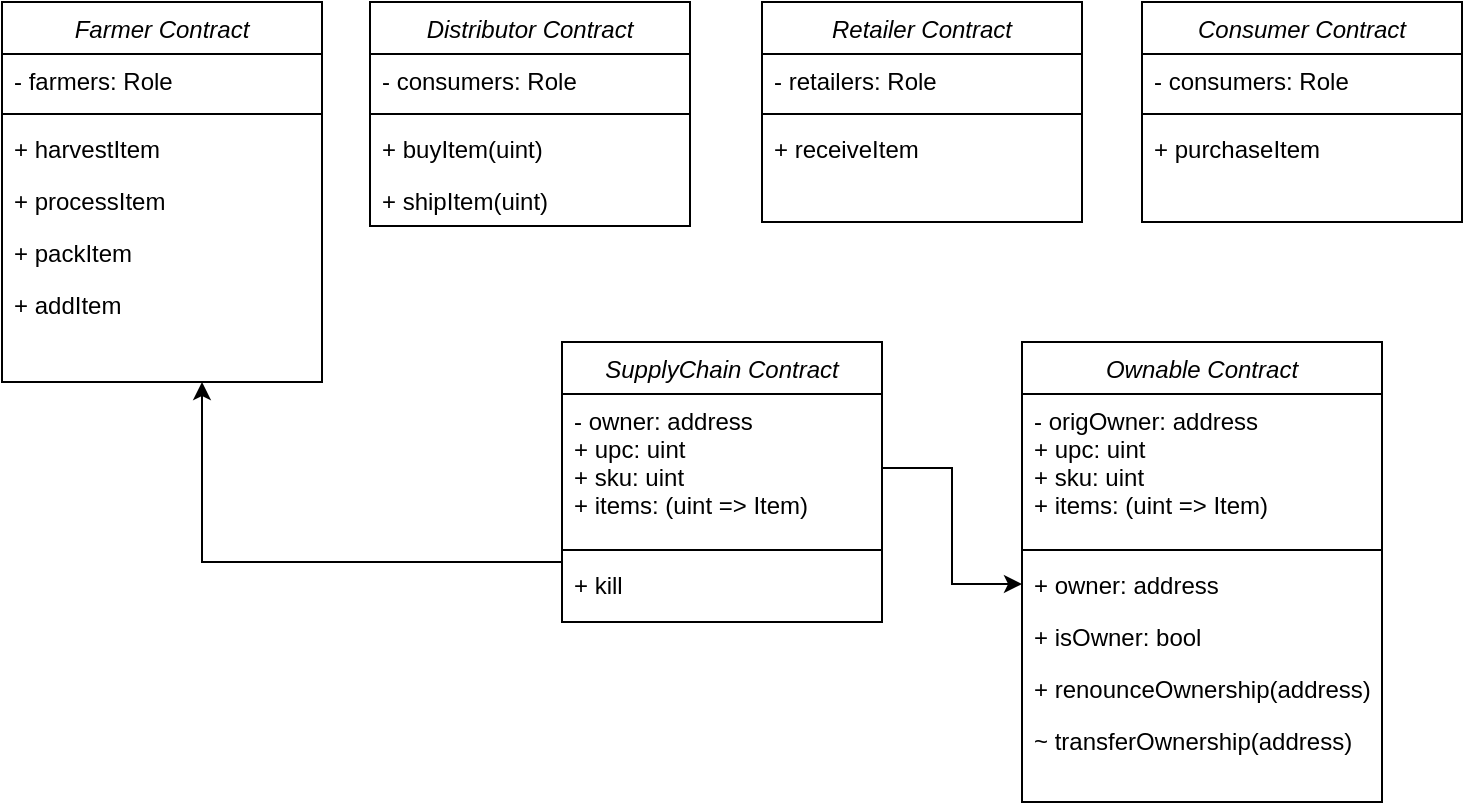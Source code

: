 <mxfile version="13.7.9" type="device"><diagram id="C5RBs43oDa-KdzZeNtuy" name="Page-1"><mxGraphModel dx="768" dy="482" grid="1" gridSize="10" guides="1" tooltips="1" connect="1" arrows="1" fold="1" page="1" pageScale="1" pageWidth="827" pageHeight="1169" math="0" shadow="0"><root><mxCell id="WIyWlLk6GJQsqaUBKTNV-0"/><mxCell id="WIyWlLk6GJQsqaUBKTNV-1" parent="WIyWlLk6GJQsqaUBKTNV-0"/><mxCell id="zkfFHV4jXpPFQw0GAbJ--0" value="Farmer Contract" style="swimlane;fontStyle=2;align=center;verticalAlign=top;childLayout=stackLayout;horizontal=1;startSize=26;horizontalStack=0;resizeParent=1;resizeLast=0;collapsible=1;marginBottom=0;rounded=0;shadow=0;strokeWidth=1;" parent="WIyWlLk6GJQsqaUBKTNV-1" vertex="1"><mxGeometry x="70" y="70" width="160" height="190" as="geometry"><mxRectangle x="230" y="140" width="160" height="26" as="alternateBounds"/></mxGeometry></mxCell><mxCell id="zkfFHV4jXpPFQw0GAbJ--1" value="- farmers: Role" style="text;align=left;verticalAlign=top;spacingLeft=4;spacingRight=4;overflow=hidden;rotatable=0;points=[[0,0.5],[1,0.5]];portConstraint=eastwest;" parent="zkfFHV4jXpPFQw0GAbJ--0" vertex="1"><mxGeometry y="26" width="160" height="26" as="geometry"/></mxCell><mxCell id="zkfFHV4jXpPFQw0GAbJ--4" value="" style="line;html=1;strokeWidth=1;align=left;verticalAlign=middle;spacingTop=-1;spacingLeft=3;spacingRight=3;rotatable=0;labelPosition=right;points=[];portConstraint=eastwest;" parent="zkfFHV4jXpPFQw0GAbJ--0" vertex="1"><mxGeometry y="52" width="160" height="8" as="geometry"/></mxCell><mxCell id="zkfFHV4jXpPFQw0GAbJ--5" value="+ harvestItem" style="text;align=left;verticalAlign=top;spacingLeft=4;spacingRight=4;overflow=hidden;rotatable=0;points=[[0,0.5],[1,0.5]];portConstraint=eastwest;" parent="zkfFHV4jXpPFQw0GAbJ--0" vertex="1"><mxGeometry y="60" width="160" height="26" as="geometry"/></mxCell><mxCell id="k96ua0uecSOQLoSLe2Kn-0" value="+ processItem" style="text;align=left;verticalAlign=top;spacingLeft=4;spacingRight=4;overflow=hidden;rotatable=0;points=[[0,0.5],[1,0.5]];portConstraint=eastwest;" vertex="1" parent="zkfFHV4jXpPFQw0GAbJ--0"><mxGeometry y="86" width="160" height="26" as="geometry"/></mxCell><mxCell id="k96ua0uecSOQLoSLe2Kn-1" value="+ packItem&#10;" style="text;align=left;verticalAlign=top;spacingLeft=4;spacingRight=4;overflow=hidden;rotatable=0;points=[[0,0.5],[1,0.5]];portConstraint=eastwest;" vertex="1" parent="zkfFHV4jXpPFQw0GAbJ--0"><mxGeometry y="112" width="160" height="26" as="geometry"/></mxCell><mxCell id="k96ua0uecSOQLoSLe2Kn-3" value="+ addItem" style="text;align=left;verticalAlign=top;spacingLeft=4;spacingRight=4;overflow=hidden;rotatable=0;points=[[0,0.5],[1,0.5]];portConstraint=eastwest;" vertex="1" parent="zkfFHV4jXpPFQw0GAbJ--0"><mxGeometry y="138" width="160" height="26" as="geometry"/></mxCell><mxCell id="k96ua0uecSOQLoSLe2Kn-4" value="Distributor Contract" style="swimlane;fontStyle=2;align=center;verticalAlign=top;childLayout=stackLayout;horizontal=1;startSize=26;horizontalStack=0;resizeParent=1;resizeLast=0;collapsible=1;marginBottom=0;rounded=0;shadow=0;strokeWidth=1;" vertex="1" parent="WIyWlLk6GJQsqaUBKTNV-1"><mxGeometry x="254" y="70" width="160" height="112" as="geometry"><mxRectangle x="230" y="140" width="160" height="26" as="alternateBounds"/></mxGeometry></mxCell><mxCell id="k96ua0uecSOQLoSLe2Kn-5" value="- consumers: Role" style="text;align=left;verticalAlign=top;spacingLeft=4;spacingRight=4;overflow=hidden;rotatable=0;points=[[0,0.5],[1,0.5]];portConstraint=eastwest;" vertex="1" parent="k96ua0uecSOQLoSLe2Kn-4"><mxGeometry y="26" width="160" height="26" as="geometry"/></mxCell><mxCell id="k96ua0uecSOQLoSLe2Kn-6" value="" style="line;html=1;strokeWidth=1;align=left;verticalAlign=middle;spacingTop=-1;spacingLeft=3;spacingRight=3;rotatable=0;labelPosition=right;points=[];portConstraint=eastwest;" vertex="1" parent="k96ua0uecSOQLoSLe2Kn-4"><mxGeometry y="52" width="160" height="8" as="geometry"/></mxCell><mxCell id="k96ua0uecSOQLoSLe2Kn-7" value="+ buyItem(uint)" style="text;align=left;verticalAlign=top;spacingLeft=4;spacingRight=4;overflow=hidden;rotatable=0;points=[[0,0.5],[1,0.5]];portConstraint=eastwest;" vertex="1" parent="k96ua0uecSOQLoSLe2Kn-4"><mxGeometry y="60" width="160" height="26" as="geometry"/></mxCell><mxCell id="k96ua0uecSOQLoSLe2Kn-15" value="+ shipItem(uint)" style="text;align=left;verticalAlign=top;spacingLeft=4;spacingRight=4;overflow=hidden;rotatable=0;points=[[0,0.5],[1,0.5]];portConstraint=eastwest;" vertex="1" parent="k96ua0uecSOQLoSLe2Kn-4"><mxGeometry y="86" width="160" height="26" as="geometry"/></mxCell><mxCell id="k96ua0uecSOQLoSLe2Kn-11" value="Consumer Contract" style="swimlane;fontStyle=2;align=center;verticalAlign=top;childLayout=stackLayout;horizontal=1;startSize=26;horizontalStack=0;resizeParent=1;resizeLast=0;collapsible=1;marginBottom=0;rounded=0;shadow=0;strokeWidth=1;" vertex="1" parent="WIyWlLk6GJQsqaUBKTNV-1"><mxGeometry x="640" y="70" width="160" height="110" as="geometry"><mxRectangle x="230" y="140" width="160" height="26" as="alternateBounds"/></mxGeometry></mxCell><mxCell id="k96ua0uecSOQLoSLe2Kn-12" value="- consumers: Role" style="text;align=left;verticalAlign=top;spacingLeft=4;spacingRight=4;overflow=hidden;rotatable=0;points=[[0,0.5],[1,0.5]];portConstraint=eastwest;" vertex="1" parent="k96ua0uecSOQLoSLe2Kn-11"><mxGeometry y="26" width="160" height="26" as="geometry"/></mxCell><mxCell id="k96ua0uecSOQLoSLe2Kn-13" value="" style="line;html=1;strokeWidth=1;align=left;verticalAlign=middle;spacingTop=-1;spacingLeft=3;spacingRight=3;rotatable=0;labelPosition=right;points=[];portConstraint=eastwest;" vertex="1" parent="k96ua0uecSOQLoSLe2Kn-11"><mxGeometry y="52" width="160" height="8" as="geometry"/></mxCell><mxCell id="k96ua0uecSOQLoSLe2Kn-14" value="+ purchaseItem" style="text;align=left;verticalAlign=top;spacingLeft=4;spacingRight=4;overflow=hidden;rotatable=0;points=[[0,0.5],[1,0.5]];portConstraint=eastwest;" vertex="1" parent="k96ua0uecSOQLoSLe2Kn-11"><mxGeometry y="60" width="160" height="26" as="geometry"/></mxCell><mxCell id="k96ua0uecSOQLoSLe2Kn-16" value="Retailer Contract" style="swimlane;fontStyle=2;align=center;verticalAlign=top;childLayout=stackLayout;horizontal=1;startSize=26;horizontalStack=0;resizeParent=1;resizeLast=0;collapsible=1;marginBottom=0;rounded=0;shadow=0;strokeWidth=1;" vertex="1" parent="WIyWlLk6GJQsqaUBKTNV-1"><mxGeometry x="450" y="70" width="160" height="110" as="geometry"><mxRectangle x="230" y="140" width="160" height="26" as="alternateBounds"/></mxGeometry></mxCell><mxCell id="k96ua0uecSOQLoSLe2Kn-17" value="- retailers: Role" style="text;align=left;verticalAlign=top;spacingLeft=4;spacingRight=4;overflow=hidden;rotatable=0;points=[[0,0.5],[1,0.5]];portConstraint=eastwest;" vertex="1" parent="k96ua0uecSOQLoSLe2Kn-16"><mxGeometry y="26" width="160" height="26" as="geometry"/></mxCell><mxCell id="k96ua0uecSOQLoSLe2Kn-18" value="" style="line;html=1;strokeWidth=1;align=left;verticalAlign=middle;spacingTop=-1;spacingLeft=3;spacingRight=3;rotatable=0;labelPosition=right;points=[];portConstraint=eastwest;" vertex="1" parent="k96ua0uecSOQLoSLe2Kn-16"><mxGeometry y="52" width="160" height="8" as="geometry"/></mxCell><mxCell id="k96ua0uecSOQLoSLe2Kn-19" value="+ receiveItem" style="text;align=left;verticalAlign=top;spacingLeft=4;spacingRight=4;overflow=hidden;rotatable=0;points=[[0,0.5],[1,0.5]];portConstraint=eastwest;" vertex="1" parent="k96ua0uecSOQLoSLe2Kn-16"><mxGeometry y="60" width="160" height="26" as="geometry"/></mxCell><mxCell id="k96ua0uecSOQLoSLe2Kn-31" style="edgeStyle=orthogonalEdgeStyle;rounded=0;orthogonalLoop=1;jettySize=auto;html=1;exitX=0;exitY=0.962;exitDx=0;exitDy=0;exitPerimeter=0;" edge="1" parent="WIyWlLk6GJQsqaUBKTNV-1" source="k96ua0uecSOQLoSLe2Kn-27"><mxGeometry relative="1" as="geometry"><mxPoint x="170" y="260" as="targetPoint"/><mxPoint x="350" y="397" as="sourcePoint"/><Array as="points"><mxPoint x="350" y="350"/><mxPoint x="170" y="350"/></Array></mxGeometry></mxCell><mxCell id="k96ua0uecSOQLoSLe2Kn-24" value="SupplyChain Contract" style="swimlane;fontStyle=2;align=center;verticalAlign=top;childLayout=stackLayout;horizontal=1;startSize=26;horizontalStack=0;resizeParent=1;resizeLast=0;collapsible=1;marginBottom=0;rounded=0;shadow=0;strokeWidth=1;" vertex="1" parent="WIyWlLk6GJQsqaUBKTNV-1"><mxGeometry x="350" y="240" width="160" height="140" as="geometry"><mxRectangle x="230" y="140" width="160" height="26" as="alternateBounds"/></mxGeometry></mxCell><mxCell id="k96ua0uecSOQLoSLe2Kn-25" value="- owner: address&#10;+ upc: uint&#10;+ sku: uint&#10;+ items: (uint =&gt; Item)" style="text;align=left;verticalAlign=top;spacingLeft=4;spacingRight=4;overflow=hidden;rotatable=0;points=[[0,0.5],[1,0.5]];portConstraint=eastwest;" vertex="1" parent="k96ua0uecSOQLoSLe2Kn-24"><mxGeometry y="26" width="160" height="74" as="geometry"/></mxCell><mxCell id="k96ua0uecSOQLoSLe2Kn-26" value="" style="line;html=1;strokeWidth=1;align=left;verticalAlign=middle;spacingTop=-1;spacingLeft=3;spacingRight=3;rotatable=0;labelPosition=right;points=[];portConstraint=eastwest;" vertex="1" parent="k96ua0uecSOQLoSLe2Kn-24"><mxGeometry y="100" width="160" height="8" as="geometry"/></mxCell><mxCell id="k96ua0uecSOQLoSLe2Kn-27" value="+ kill" style="text;align=left;verticalAlign=top;spacingLeft=4;spacingRight=4;overflow=hidden;rotatable=0;points=[[0,0.5],[1,0.5]];portConstraint=eastwest;" vertex="1" parent="k96ua0uecSOQLoSLe2Kn-24"><mxGeometry y="108" width="160" height="26" as="geometry"/></mxCell><mxCell id="k96ua0uecSOQLoSLe2Kn-33" value="Ownable Contract" style="swimlane;fontStyle=2;align=center;verticalAlign=top;childLayout=stackLayout;horizontal=1;startSize=26;horizontalStack=0;resizeParent=1;resizeLast=0;collapsible=1;marginBottom=0;rounded=0;shadow=0;strokeWidth=1;" vertex="1" parent="WIyWlLk6GJQsqaUBKTNV-1"><mxGeometry x="580" y="240" width="180" height="230" as="geometry"><mxRectangle x="230" y="140" width="160" height="26" as="alternateBounds"/></mxGeometry></mxCell><mxCell id="k96ua0uecSOQLoSLe2Kn-34" value="- origOwner: address&#10;+ upc: uint&#10;+ sku: uint&#10;+ items: (uint =&gt; Item)" style="text;align=left;verticalAlign=top;spacingLeft=4;spacingRight=4;overflow=hidden;rotatable=0;points=[[0,0.5],[1,0.5]];portConstraint=eastwest;" vertex="1" parent="k96ua0uecSOQLoSLe2Kn-33"><mxGeometry y="26" width="180" height="74" as="geometry"/></mxCell><mxCell id="k96ua0uecSOQLoSLe2Kn-35" value="" style="line;html=1;strokeWidth=1;align=left;verticalAlign=middle;spacingTop=-1;spacingLeft=3;spacingRight=3;rotatable=0;labelPosition=right;points=[];portConstraint=eastwest;" vertex="1" parent="k96ua0uecSOQLoSLe2Kn-33"><mxGeometry y="100" width="180" height="8" as="geometry"/></mxCell><mxCell id="k96ua0uecSOQLoSLe2Kn-36" value="+ owner: address" style="text;align=left;verticalAlign=top;spacingLeft=4;spacingRight=4;overflow=hidden;rotatable=0;points=[[0,0.5],[1,0.5]];portConstraint=eastwest;" vertex="1" parent="k96ua0uecSOQLoSLe2Kn-33"><mxGeometry y="108" width="180" height="26" as="geometry"/></mxCell><mxCell id="k96ua0uecSOQLoSLe2Kn-39" value="+ isOwner: bool" style="text;align=left;verticalAlign=top;spacingLeft=4;spacingRight=4;overflow=hidden;rotatable=0;points=[[0,0.5],[1,0.5]];portConstraint=eastwest;" vertex="1" parent="k96ua0uecSOQLoSLe2Kn-33"><mxGeometry y="134" width="180" height="26" as="geometry"/></mxCell><mxCell id="k96ua0uecSOQLoSLe2Kn-40" value="+ renounceOwnership(address)" style="text;align=left;verticalAlign=top;spacingLeft=4;spacingRight=4;overflow=hidden;rotatable=0;points=[[0,0.5],[1,0.5]];portConstraint=eastwest;" vertex="1" parent="k96ua0uecSOQLoSLe2Kn-33"><mxGeometry y="160" width="180" height="26" as="geometry"/></mxCell><mxCell id="k96ua0uecSOQLoSLe2Kn-41" value="~ transferOwnership(address)" style="text;align=left;verticalAlign=top;spacingLeft=4;spacingRight=4;overflow=hidden;rotatable=0;points=[[0,0.5],[1,0.5]];portConstraint=eastwest;" vertex="1" parent="k96ua0uecSOQLoSLe2Kn-33"><mxGeometry y="186" width="180" height="26" as="geometry"/></mxCell><mxCell id="k96ua0uecSOQLoSLe2Kn-38" style="edgeStyle=orthogonalEdgeStyle;rounded=0;orthogonalLoop=1;jettySize=auto;html=1;exitX=1;exitY=0.5;exitDx=0;exitDy=0;entryX=0;entryY=0.5;entryDx=0;entryDy=0;" edge="1" parent="WIyWlLk6GJQsqaUBKTNV-1" source="k96ua0uecSOQLoSLe2Kn-25" target="k96ua0uecSOQLoSLe2Kn-36"><mxGeometry relative="1" as="geometry"/></mxCell></root></mxGraphModel></diagram></mxfile>